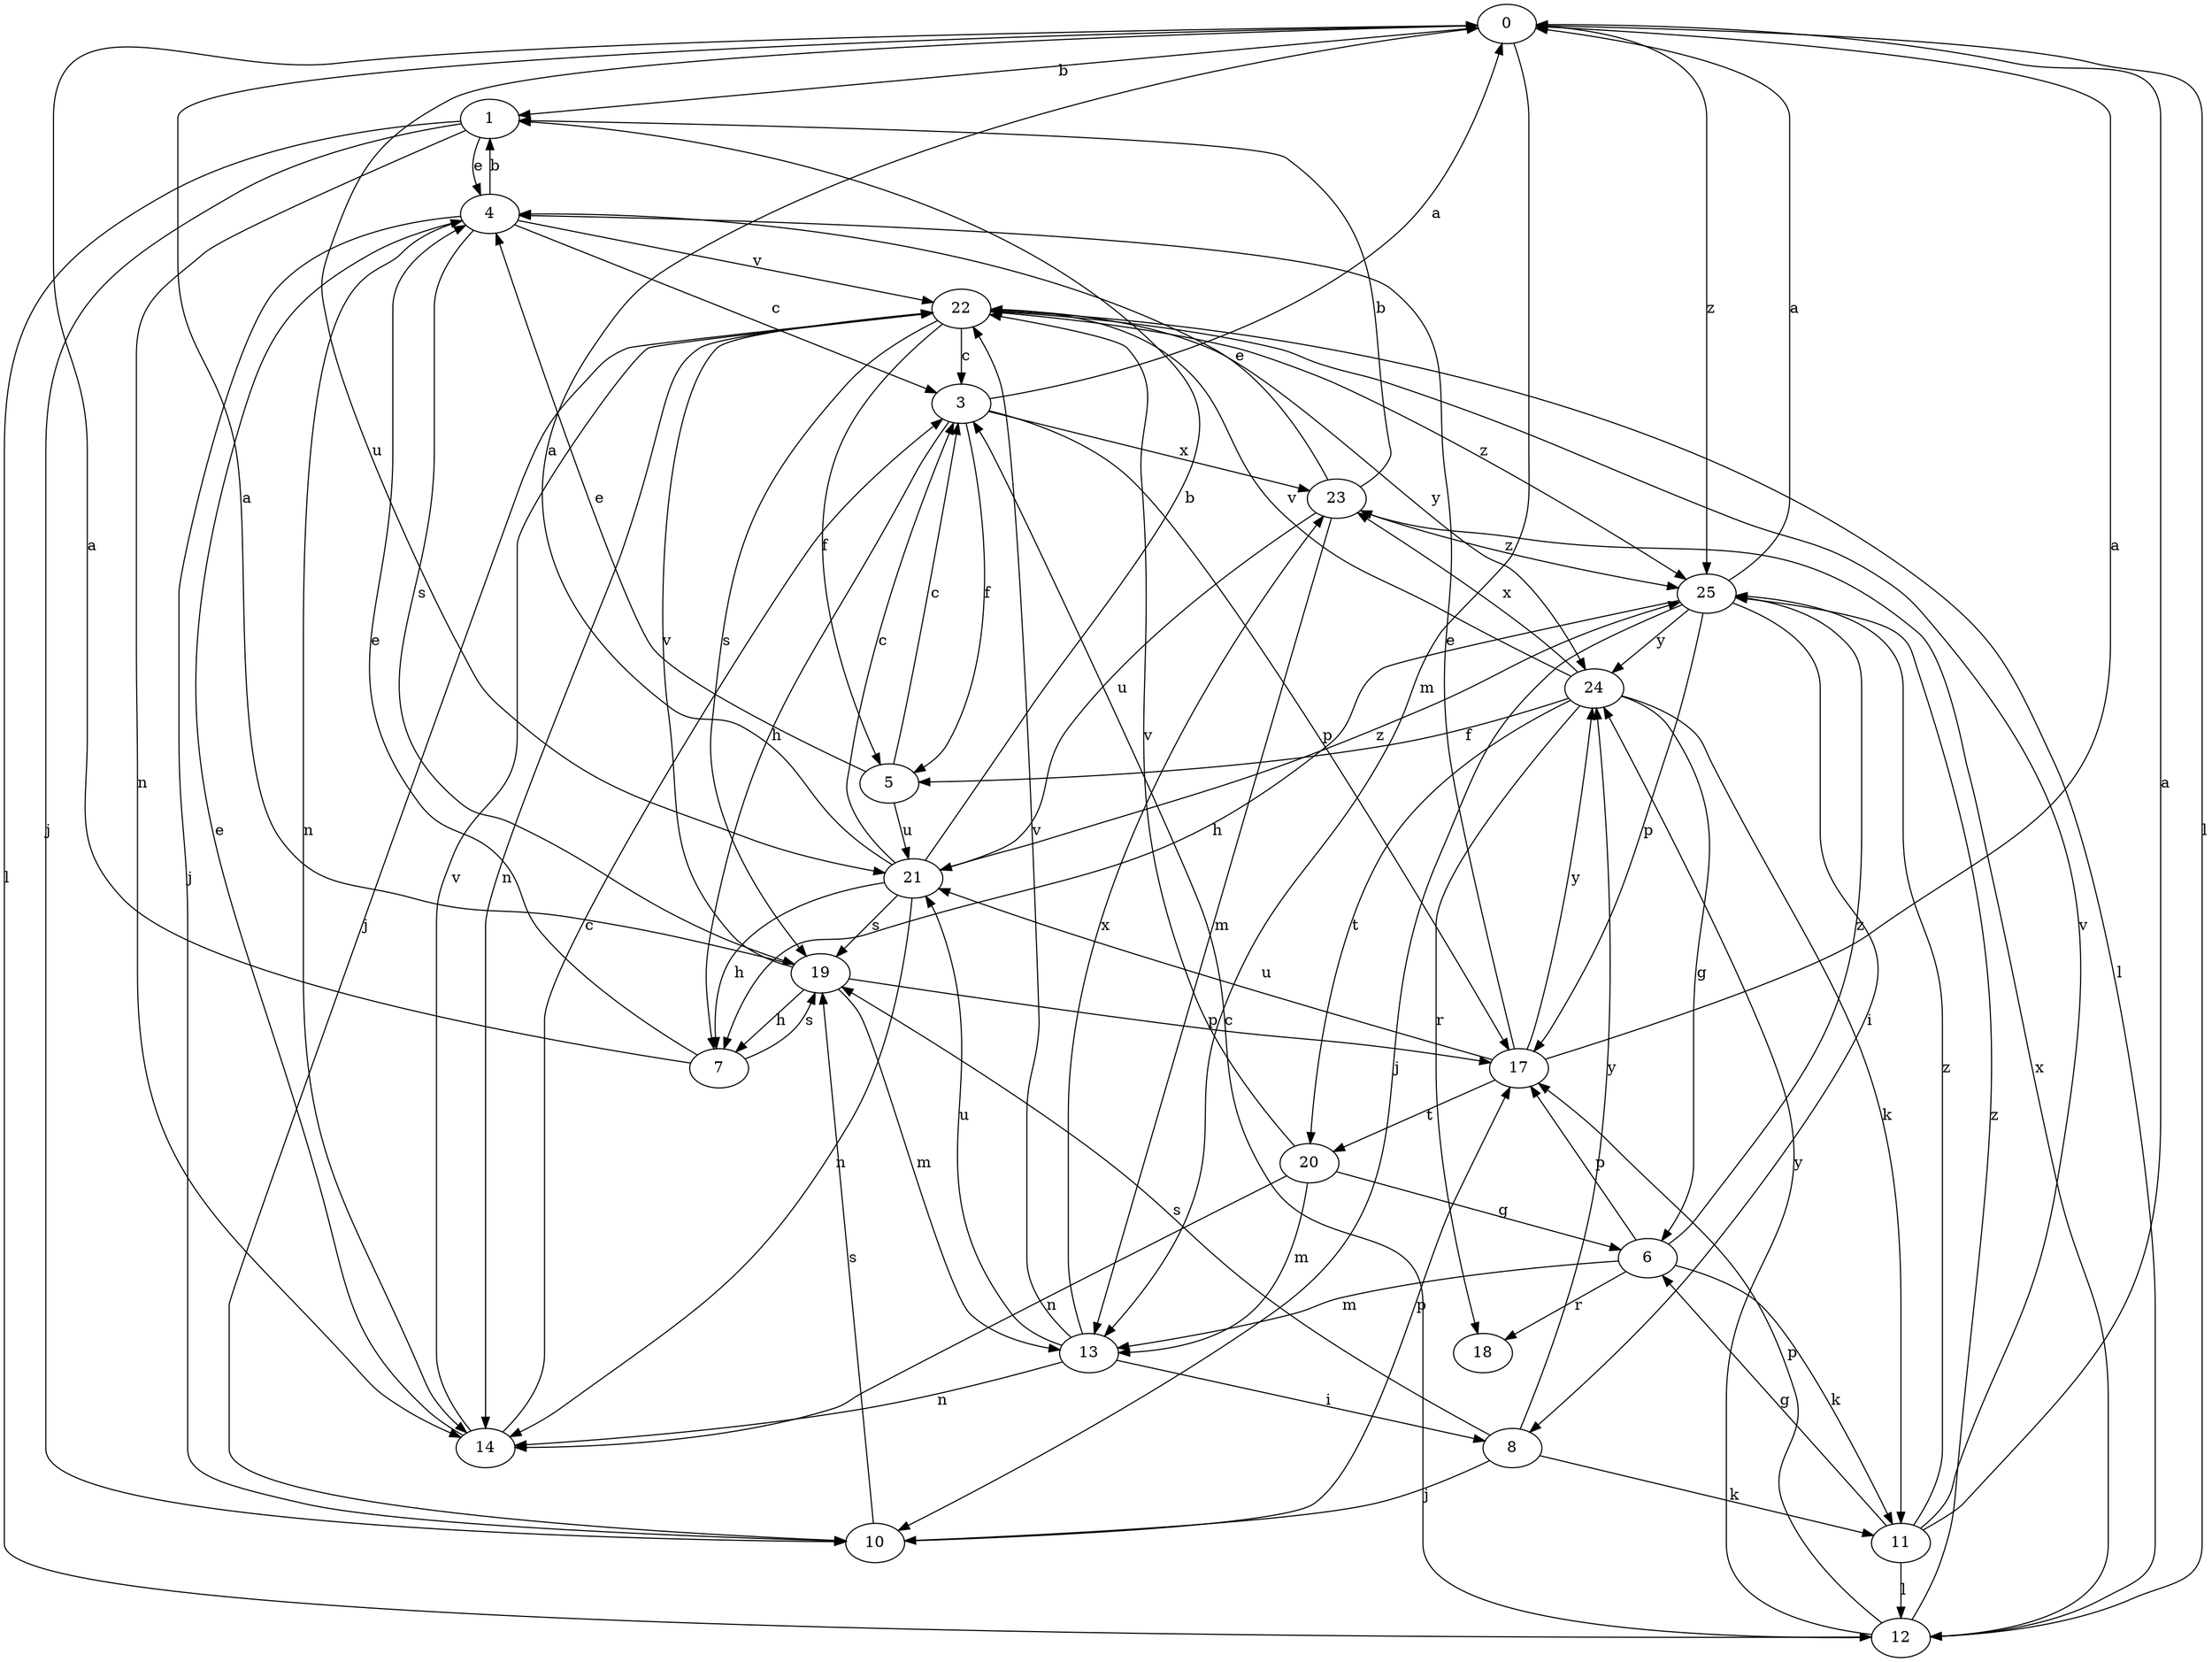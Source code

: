 strict digraph  {
0;
1;
3;
4;
5;
6;
7;
8;
10;
11;
12;
13;
14;
17;
18;
19;
20;
21;
22;
23;
24;
25;
0 -> 1  [label=b];
0 -> 12  [label=l];
0 -> 13  [label=m];
0 -> 21  [label=u];
0 -> 25  [label=z];
1 -> 4  [label=e];
1 -> 10  [label=j];
1 -> 12  [label=l];
1 -> 14  [label=n];
3 -> 0  [label=a];
3 -> 5  [label=f];
3 -> 7  [label=h];
3 -> 17  [label=p];
3 -> 23  [label=x];
4 -> 1  [label=b];
4 -> 3  [label=c];
4 -> 10  [label=j];
4 -> 14  [label=n];
4 -> 19  [label=s];
4 -> 22  [label=v];
5 -> 3  [label=c];
5 -> 4  [label=e];
5 -> 21  [label=u];
6 -> 11  [label=k];
6 -> 13  [label=m];
6 -> 17  [label=p];
6 -> 18  [label=r];
6 -> 25  [label=z];
7 -> 0  [label=a];
7 -> 4  [label=e];
7 -> 19  [label=s];
8 -> 10  [label=j];
8 -> 11  [label=k];
8 -> 19  [label=s];
8 -> 24  [label=y];
10 -> 17  [label=p];
10 -> 19  [label=s];
11 -> 0  [label=a];
11 -> 6  [label=g];
11 -> 12  [label=l];
11 -> 22  [label=v];
11 -> 25  [label=z];
12 -> 3  [label=c];
12 -> 17  [label=p];
12 -> 23  [label=x];
12 -> 24  [label=y];
12 -> 25  [label=z];
13 -> 8  [label=i];
13 -> 14  [label=n];
13 -> 21  [label=u];
13 -> 22  [label=v];
13 -> 23  [label=x];
14 -> 3  [label=c];
14 -> 4  [label=e];
14 -> 22  [label=v];
17 -> 0  [label=a];
17 -> 4  [label=e];
17 -> 20  [label=t];
17 -> 21  [label=u];
17 -> 24  [label=y];
19 -> 0  [label=a];
19 -> 7  [label=h];
19 -> 13  [label=m];
19 -> 17  [label=p];
19 -> 22  [label=v];
20 -> 6  [label=g];
20 -> 13  [label=m];
20 -> 14  [label=n];
20 -> 22  [label=v];
21 -> 0  [label=a];
21 -> 1  [label=b];
21 -> 3  [label=c];
21 -> 7  [label=h];
21 -> 14  [label=n];
21 -> 19  [label=s];
21 -> 25  [label=z];
22 -> 3  [label=c];
22 -> 5  [label=f];
22 -> 10  [label=j];
22 -> 12  [label=l];
22 -> 14  [label=n];
22 -> 19  [label=s];
22 -> 24  [label=y];
22 -> 25  [label=z];
23 -> 1  [label=b];
23 -> 4  [label=e];
23 -> 13  [label=m];
23 -> 21  [label=u];
23 -> 25  [label=z];
24 -> 5  [label=f];
24 -> 6  [label=g];
24 -> 11  [label=k];
24 -> 18  [label=r];
24 -> 20  [label=t];
24 -> 22  [label=v];
24 -> 23  [label=x];
25 -> 0  [label=a];
25 -> 7  [label=h];
25 -> 8  [label=i];
25 -> 10  [label=j];
25 -> 17  [label=p];
25 -> 24  [label=y];
}
